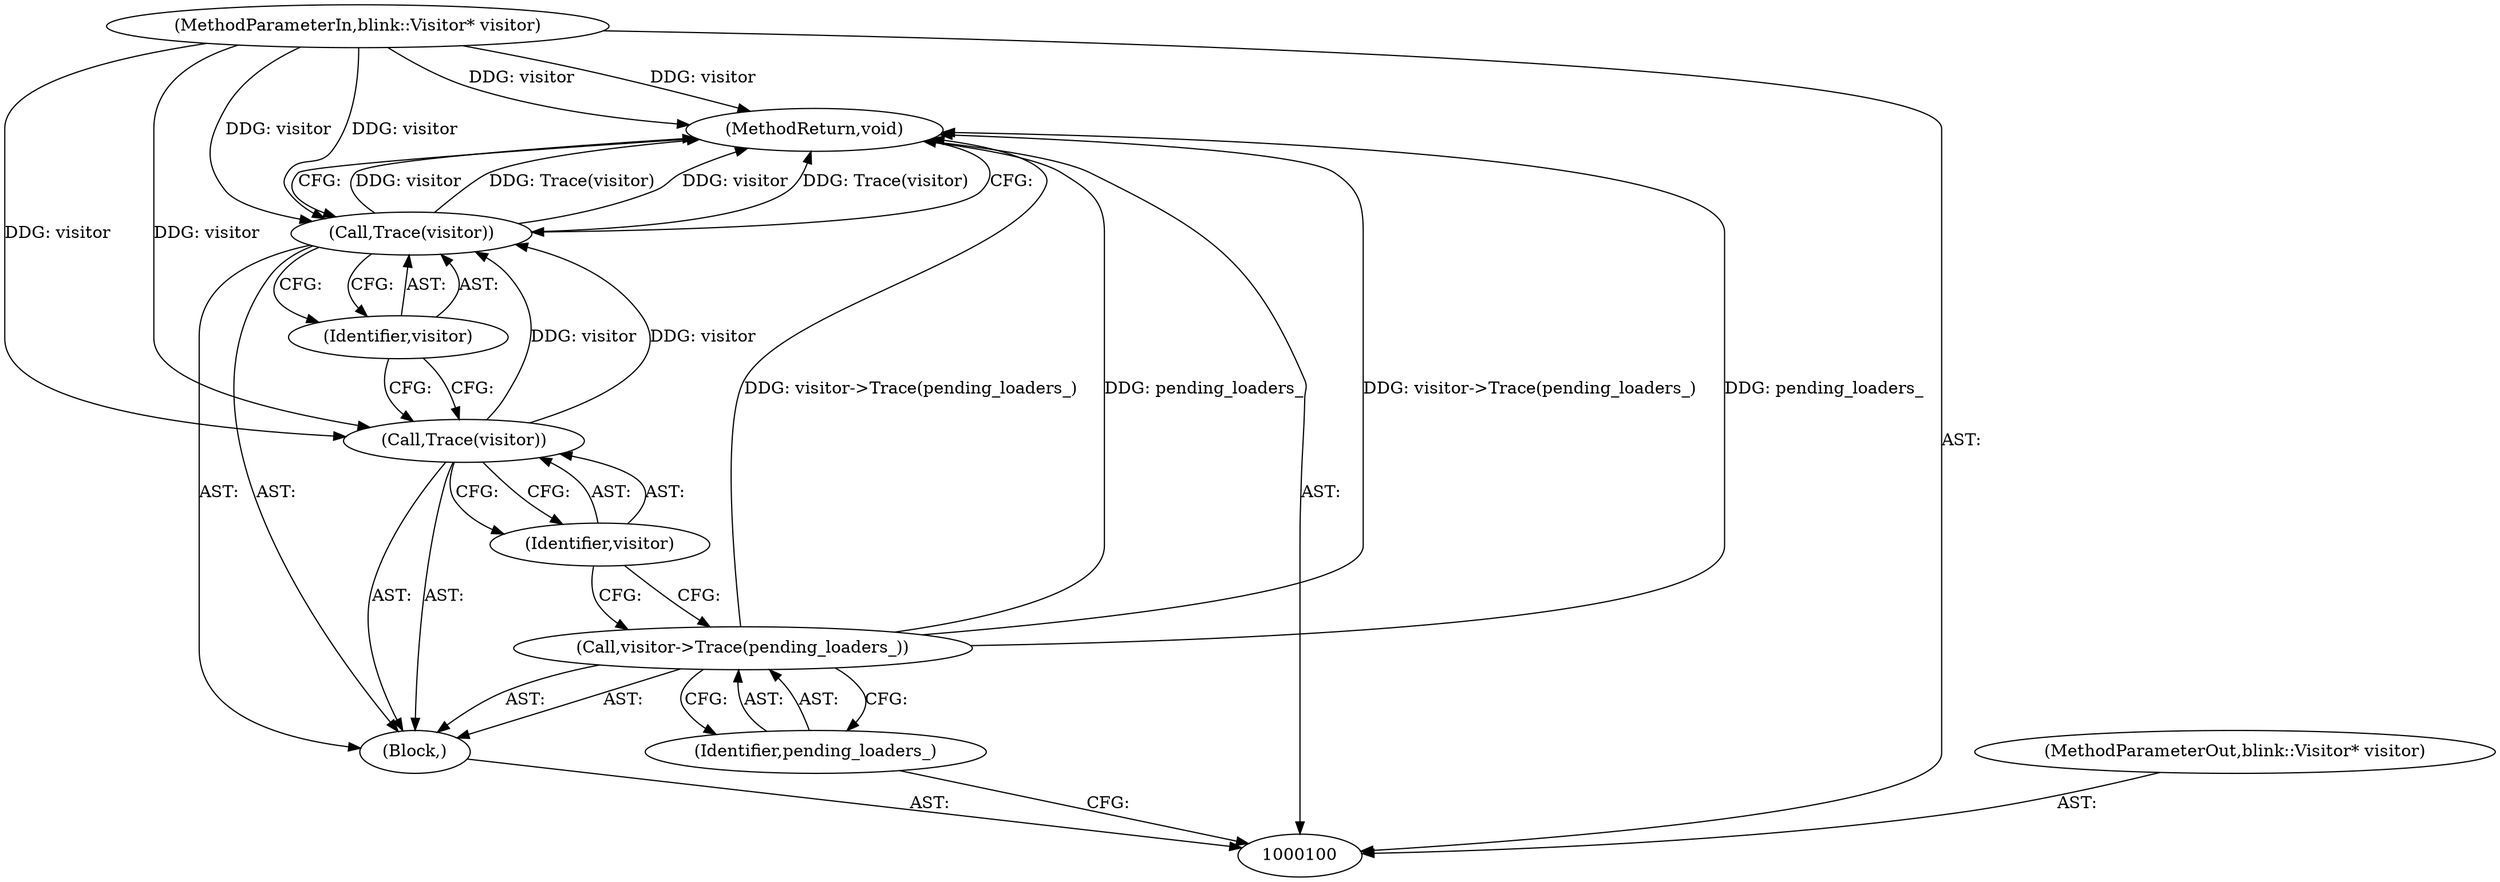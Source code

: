 digraph "1_Chrome_419c4bfbfb94849ed30dcab7c3aaf67afe238b27_3" {
"1000109" [label="(MethodReturn,void)"];
"1000101" [label="(MethodParameterIn,blink::Visitor* visitor)"];
"1000122" [label="(MethodParameterOut,blink::Visitor* visitor)"];
"1000102" [label="(Block,)"];
"1000104" [label="(Identifier,pending_loaders_)"];
"1000103" [label="(Call,visitor->Trace(pending_loaders_))"];
"1000105" [label="(Call,Trace(visitor))"];
"1000106" [label="(Identifier,visitor)"];
"1000107" [label="(Call,Trace(visitor))"];
"1000108" [label="(Identifier,visitor)"];
"1000109" -> "1000100"  [label="AST: "];
"1000109" -> "1000107"  [label="CFG: "];
"1000107" -> "1000109"  [label="DDG: visitor"];
"1000107" -> "1000109"  [label="DDG: Trace(visitor)"];
"1000103" -> "1000109"  [label="DDG: pending_loaders_"];
"1000103" -> "1000109"  [label="DDG: visitor->Trace(pending_loaders_)"];
"1000101" -> "1000109"  [label="DDG: visitor"];
"1000101" -> "1000100"  [label="AST: "];
"1000101" -> "1000109"  [label="DDG: visitor"];
"1000101" -> "1000105"  [label="DDG: visitor"];
"1000101" -> "1000107"  [label="DDG: visitor"];
"1000122" -> "1000100"  [label="AST: "];
"1000102" -> "1000100"  [label="AST: "];
"1000103" -> "1000102"  [label="AST: "];
"1000105" -> "1000102"  [label="AST: "];
"1000107" -> "1000102"  [label="AST: "];
"1000104" -> "1000103"  [label="AST: "];
"1000104" -> "1000100"  [label="CFG: "];
"1000103" -> "1000104"  [label="CFG: "];
"1000103" -> "1000102"  [label="AST: "];
"1000103" -> "1000104"  [label="CFG: "];
"1000104" -> "1000103"  [label="AST: "];
"1000106" -> "1000103"  [label="CFG: "];
"1000103" -> "1000109"  [label="DDG: pending_loaders_"];
"1000103" -> "1000109"  [label="DDG: visitor->Trace(pending_loaders_)"];
"1000105" -> "1000102"  [label="AST: "];
"1000105" -> "1000106"  [label="CFG: "];
"1000106" -> "1000105"  [label="AST: "];
"1000108" -> "1000105"  [label="CFG: "];
"1000101" -> "1000105"  [label="DDG: visitor"];
"1000105" -> "1000107"  [label="DDG: visitor"];
"1000106" -> "1000105"  [label="AST: "];
"1000106" -> "1000103"  [label="CFG: "];
"1000105" -> "1000106"  [label="CFG: "];
"1000107" -> "1000102"  [label="AST: "];
"1000107" -> "1000108"  [label="CFG: "];
"1000108" -> "1000107"  [label="AST: "];
"1000109" -> "1000107"  [label="CFG: "];
"1000107" -> "1000109"  [label="DDG: visitor"];
"1000107" -> "1000109"  [label="DDG: Trace(visitor)"];
"1000105" -> "1000107"  [label="DDG: visitor"];
"1000101" -> "1000107"  [label="DDG: visitor"];
"1000108" -> "1000107"  [label="AST: "];
"1000108" -> "1000105"  [label="CFG: "];
"1000107" -> "1000108"  [label="CFG: "];
}

